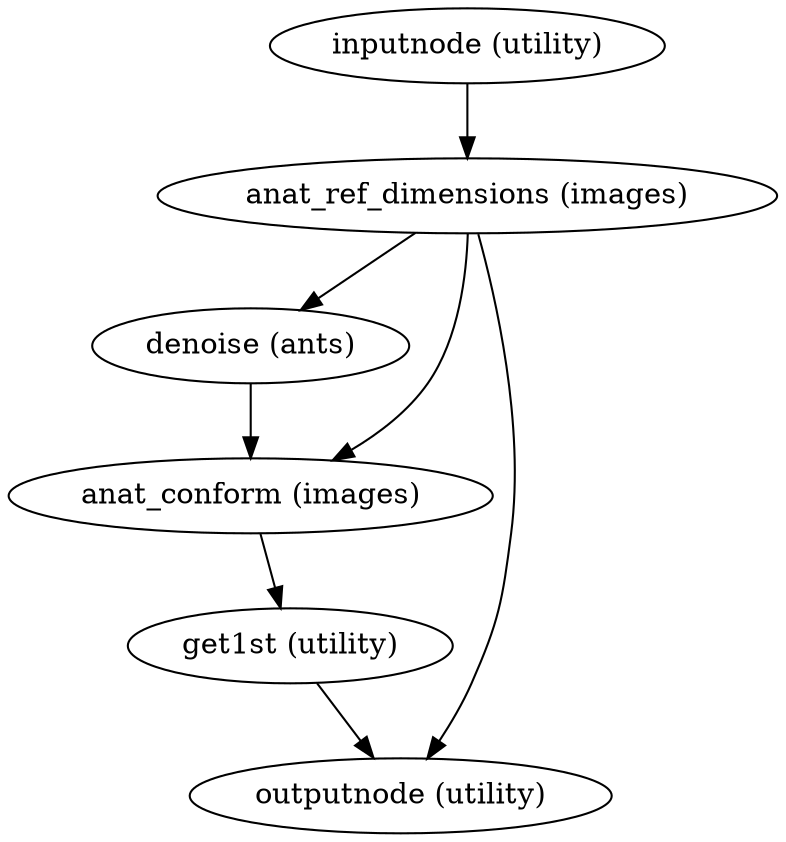 strict digraph {
"inputnode (utility)";
"anat_ref_dimensions (images)";
"denoise (ants)";
"anat_conform (images)";
"outputnode (utility)";
"get1st (utility)";
"inputnode (utility)" -> "anat_ref_dimensions (images)";
"anat_ref_dimensions (images)" -> "denoise (ants)";
"anat_ref_dimensions (images)" -> "anat_conform (images)";
"anat_ref_dimensions (images)" -> "outputnode (utility)";
"denoise (ants)" -> "anat_conform (images)";
"anat_conform (images)" -> "get1st (utility)";
"get1st (utility)" -> "outputnode (utility)";
}
